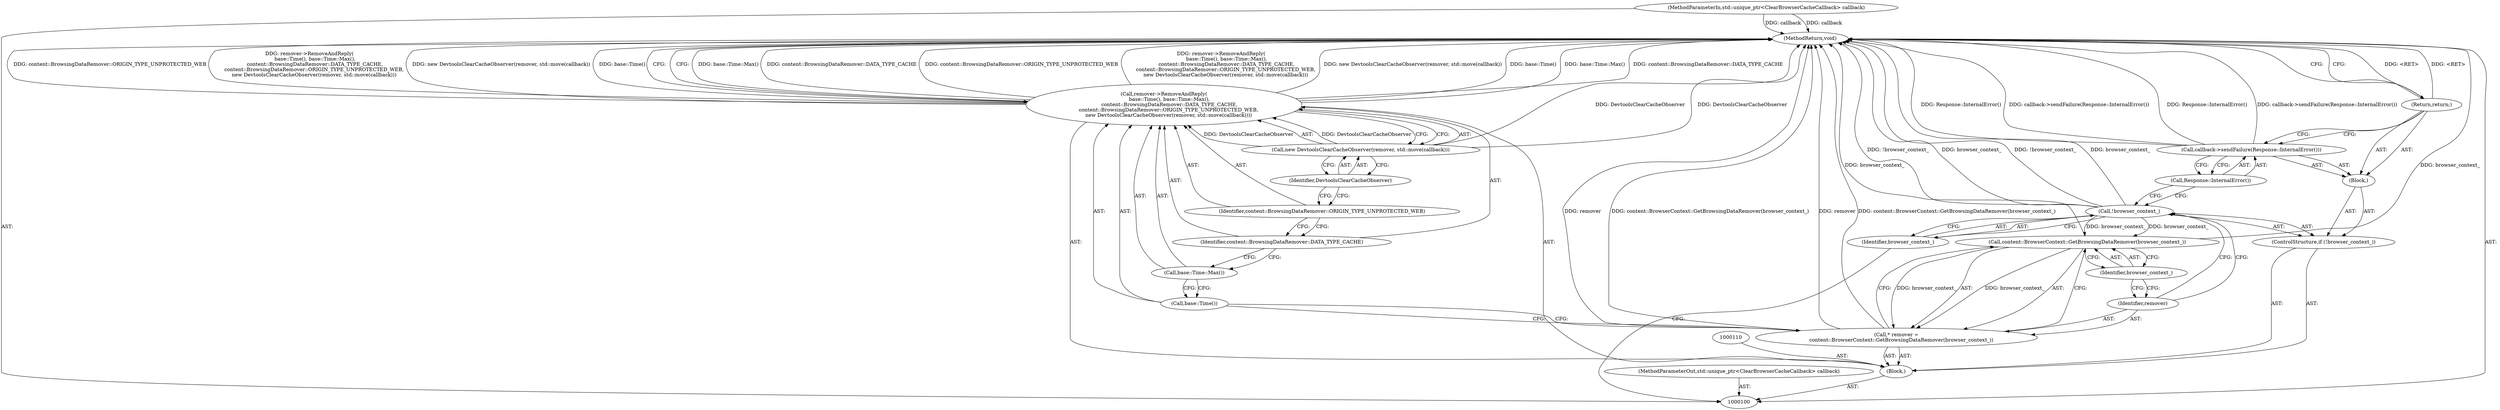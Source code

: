 digraph "0_Chrome_3c8e4852477d5b1e2da877808c998dc57db9460f_11" {
"1000122" [label="(MethodReturn,void)"];
"1000117" [label="(Call,base::Time::Max())"];
"1000116" [label="(Call,base::Time())"];
"1000118" [label="(Identifier,content::BrowsingDataRemover::DATA_TYPE_CACHE)"];
"1000119" [label="(Identifier,content::BrowsingDataRemover::ORIGIN_TYPE_UNPROTECTED_WEB)"];
"1000121" [label="(Identifier,DevtoolsClearCacheObserver)"];
"1000120" [label="(Call,new DevtoolsClearCacheObserver(remover, std::move(callback)))"];
"1000101" [label="(MethodParameterIn,std::unique_ptr<ClearBrowserCacheCallback> callback)"];
"1000166" [label="(MethodParameterOut,std::unique_ptr<ClearBrowserCacheCallback> callback)"];
"1000102" [label="(Block,)"];
"1000103" [label="(ControlStructure,if (!browser_context_))"];
"1000106" [label="(Block,)"];
"1000104" [label="(Call,!browser_context_)"];
"1000105" [label="(Identifier,browser_context_)"];
"1000108" [label="(Call,Response::InternalError())"];
"1000107" [label="(Call,callback->sendFailure(Response::InternalError()))"];
"1000109" [label="(Return,return;)"];
"1000111" [label="(Call,* remover =\n      content::BrowserContext::GetBrowsingDataRemover(browser_context_))"];
"1000112" [label="(Identifier,remover)"];
"1000114" [label="(Identifier,browser_context_)"];
"1000113" [label="(Call,content::BrowserContext::GetBrowsingDataRemover(browser_context_))"];
"1000115" [label="(Call,remover->RemoveAndReply(\n       base::Time(), base::Time::Max(),\n       content::BrowsingDataRemover::DATA_TYPE_CACHE,\n      content::BrowsingDataRemover::ORIGIN_TYPE_UNPROTECTED_WEB,\n      new DevtoolsClearCacheObserver(remover, std::move(callback))))"];
"1000122" -> "1000100"  [label="AST: "];
"1000122" -> "1000109"  [label="CFG: "];
"1000122" -> "1000115"  [label="CFG: "];
"1000115" -> "1000122"  [label="DDG: base::Time::Max()"];
"1000115" -> "1000122"  [label="DDG: content::BrowsingDataRemover::DATA_TYPE_CACHE"];
"1000115" -> "1000122"  [label="DDG: content::BrowsingDataRemover::ORIGIN_TYPE_UNPROTECTED_WEB"];
"1000115" -> "1000122"  [label="DDG: remover->RemoveAndReply(\n       base::Time(), base::Time::Max(),\n       content::BrowsingDataRemover::DATA_TYPE_CACHE,\n      content::BrowsingDataRemover::ORIGIN_TYPE_UNPROTECTED_WEB,\n      new DevtoolsClearCacheObserver(remover, std::move(callback)))"];
"1000115" -> "1000122"  [label="DDG: new DevtoolsClearCacheObserver(remover, std::move(callback))"];
"1000115" -> "1000122"  [label="DDG: base::Time()"];
"1000107" -> "1000122"  [label="DDG: Response::InternalError()"];
"1000107" -> "1000122"  [label="DDG: callback->sendFailure(Response::InternalError())"];
"1000104" -> "1000122"  [label="DDG: !browser_context_"];
"1000104" -> "1000122"  [label="DDG: browser_context_"];
"1000113" -> "1000122"  [label="DDG: browser_context_"];
"1000111" -> "1000122"  [label="DDG: remover"];
"1000111" -> "1000122"  [label="DDG: content::BrowserContext::GetBrowsingDataRemover(browser_context_)"];
"1000120" -> "1000122"  [label="DDG: DevtoolsClearCacheObserver"];
"1000101" -> "1000122"  [label="DDG: callback"];
"1000109" -> "1000122"  [label="DDG: <RET>"];
"1000117" -> "1000115"  [label="AST: "];
"1000117" -> "1000116"  [label="CFG: "];
"1000118" -> "1000117"  [label="CFG: "];
"1000116" -> "1000115"  [label="AST: "];
"1000116" -> "1000111"  [label="CFG: "];
"1000117" -> "1000116"  [label="CFG: "];
"1000118" -> "1000115"  [label="AST: "];
"1000118" -> "1000117"  [label="CFG: "];
"1000119" -> "1000118"  [label="CFG: "];
"1000119" -> "1000115"  [label="AST: "];
"1000119" -> "1000118"  [label="CFG: "];
"1000121" -> "1000119"  [label="CFG: "];
"1000121" -> "1000120"  [label="AST: "];
"1000121" -> "1000119"  [label="CFG: "];
"1000120" -> "1000121"  [label="CFG: "];
"1000120" -> "1000115"  [label="AST: "];
"1000120" -> "1000121"  [label="CFG: "];
"1000121" -> "1000120"  [label="AST: "];
"1000115" -> "1000120"  [label="CFG: "];
"1000120" -> "1000122"  [label="DDG: DevtoolsClearCacheObserver"];
"1000120" -> "1000115"  [label="DDG: DevtoolsClearCacheObserver"];
"1000101" -> "1000100"  [label="AST: "];
"1000101" -> "1000122"  [label="DDG: callback"];
"1000166" -> "1000100"  [label="AST: "];
"1000102" -> "1000100"  [label="AST: "];
"1000103" -> "1000102"  [label="AST: "];
"1000110" -> "1000102"  [label="AST: "];
"1000111" -> "1000102"  [label="AST: "];
"1000115" -> "1000102"  [label="AST: "];
"1000103" -> "1000102"  [label="AST: "];
"1000104" -> "1000103"  [label="AST: "];
"1000106" -> "1000103"  [label="AST: "];
"1000106" -> "1000103"  [label="AST: "];
"1000107" -> "1000106"  [label="AST: "];
"1000109" -> "1000106"  [label="AST: "];
"1000104" -> "1000103"  [label="AST: "];
"1000104" -> "1000105"  [label="CFG: "];
"1000105" -> "1000104"  [label="AST: "];
"1000108" -> "1000104"  [label="CFG: "];
"1000112" -> "1000104"  [label="CFG: "];
"1000104" -> "1000122"  [label="DDG: !browser_context_"];
"1000104" -> "1000122"  [label="DDG: browser_context_"];
"1000104" -> "1000113"  [label="DDG: browser_context_"];
"1000105" -> "1000104"  [label="AST: "];
"1000105" -> "1000100"  [label="CFG: "];
"1000104" -> "1000105"  [label="CFG: "];
"1000108" -> "1000107"  [label="AST: "];
"1000108" -> "1000104"  [label="CFG: "];
"1000107" -> "1000108"  [label="CFG: "];
"1000107" -> "1000106"  [label="AST: "];
"1000107" -> "1000108"  [label="CFG: "];
"1000108" -> "1000107"  [label="AST: "];
"1000109" -> "1000107"  [label="CFG: "];
"1000107" -> "1000122"  [label="DDG: Response::InternalError()"];
"1000107" -> "1000122"  [label="DDG: callback->sendFailure(Response::InternalError())"];
"1000109" -> "1000106"  [label="AST: "];
"1000109" -> "1000107"  [label="CFG: "];
"1000122" -> "1000109"  [label="CFG: "];
"1000109" -> "1000122"  [label="DDG: <RET>"];
"1000111" -> "1000102"  [label="AST: "];
"1000111" -> "1000113"  [label="CFG: "];
"1000112" -> "1000111"  [label="AST: "];
"1000113" -> "1000111"  [label="AST: "];
"1000116" -> "1000111"  [label="CFG: "];
"1000111" -> "1000122"  [label="DDG: remover"];
"1000111" -> "1000122"  [label="DDG: content::BrowserContext::GetBrowsingDataRemover(browser_context_)"];
"1000113" -> "1000111"  [label="DDG: browser_context_"];
"1000112" -> "1000111"  [label="AST: "];
"1000112" -> "1000104"  [label="CFG: "];
"1000114" -> "1000112"  [label="CFG: "];
"1000114" -> "1000113"  [label="AST: "];
"1000114" -> "1000112"  [label="CFG: "];
"1000113" -> "1000114"  [label="CFG: "];
"1000113" -> "1000111"  [label="AST: "];
"1000113" -> "1000114"  [label="CFG: "];
"1000114" -> "1000113"  [label="AST: "];
"1000111" -> "1000113"  [label="CFG: "];
"1000113" -> "1000122"  [label="DDG: browser_context_"];
"1000113" -> "1000111"  [label="DDG: browser_context_"];
"1000104" -> "1000113"  [label="DDG: browser_context_"];
"1000115" -> "1000102"  [label="AST: "];
"1000115" -> "1000120"  [label="CFG: "];
"1000116" -> "1000115"  [label="AST: "];
"1000117" -> "1000115"  [label="AST: "];
"1000118" -> "1000115"  [label="AST: "];
"1000119" -> "1000115"  [label="AST: "];
"1000120" -> "1000115"  [label="AST: "];
"1000122" -> "1000115"  [label="CFG: "];
"1000115" -> "1000122"  [label="DDG: base::Time::Max()"];
"1000115" -> "1000122"  [label="DDG: content::BrowsingDataRemover::DATA_TYPE_CACHE"];
"1000115" -> "1000122"  [label="DDG: content::BrowsingDataRemover::ORIGIN_TYPE_UNPROTECTED_WEB"];
"1000115" -> "1000122"  [label="DDG: remover->RemoveAndReply(\n       base::Time(), base::Time::Max(),\n       content::BrowsingDataRemover::DATA_TYPE_CACHE,\n      content::BrowsingDataRemover::ORIGIN_TYPE_UNPROTECTED_WEB,\n      new DevtoolsClearCacheObserver(remover, std::move(callback)))"];
"1000115" -> "1000122"  [label="DDG: new DevtoolsClearCacheObserver(remover, std::move(callback))"];
"1000115" -> "1000122"  [label="DDG: base::Time()"];
"1000120" -> "1000115"  [label="DDG: DevtoolsClearCacheObserver"];
}

